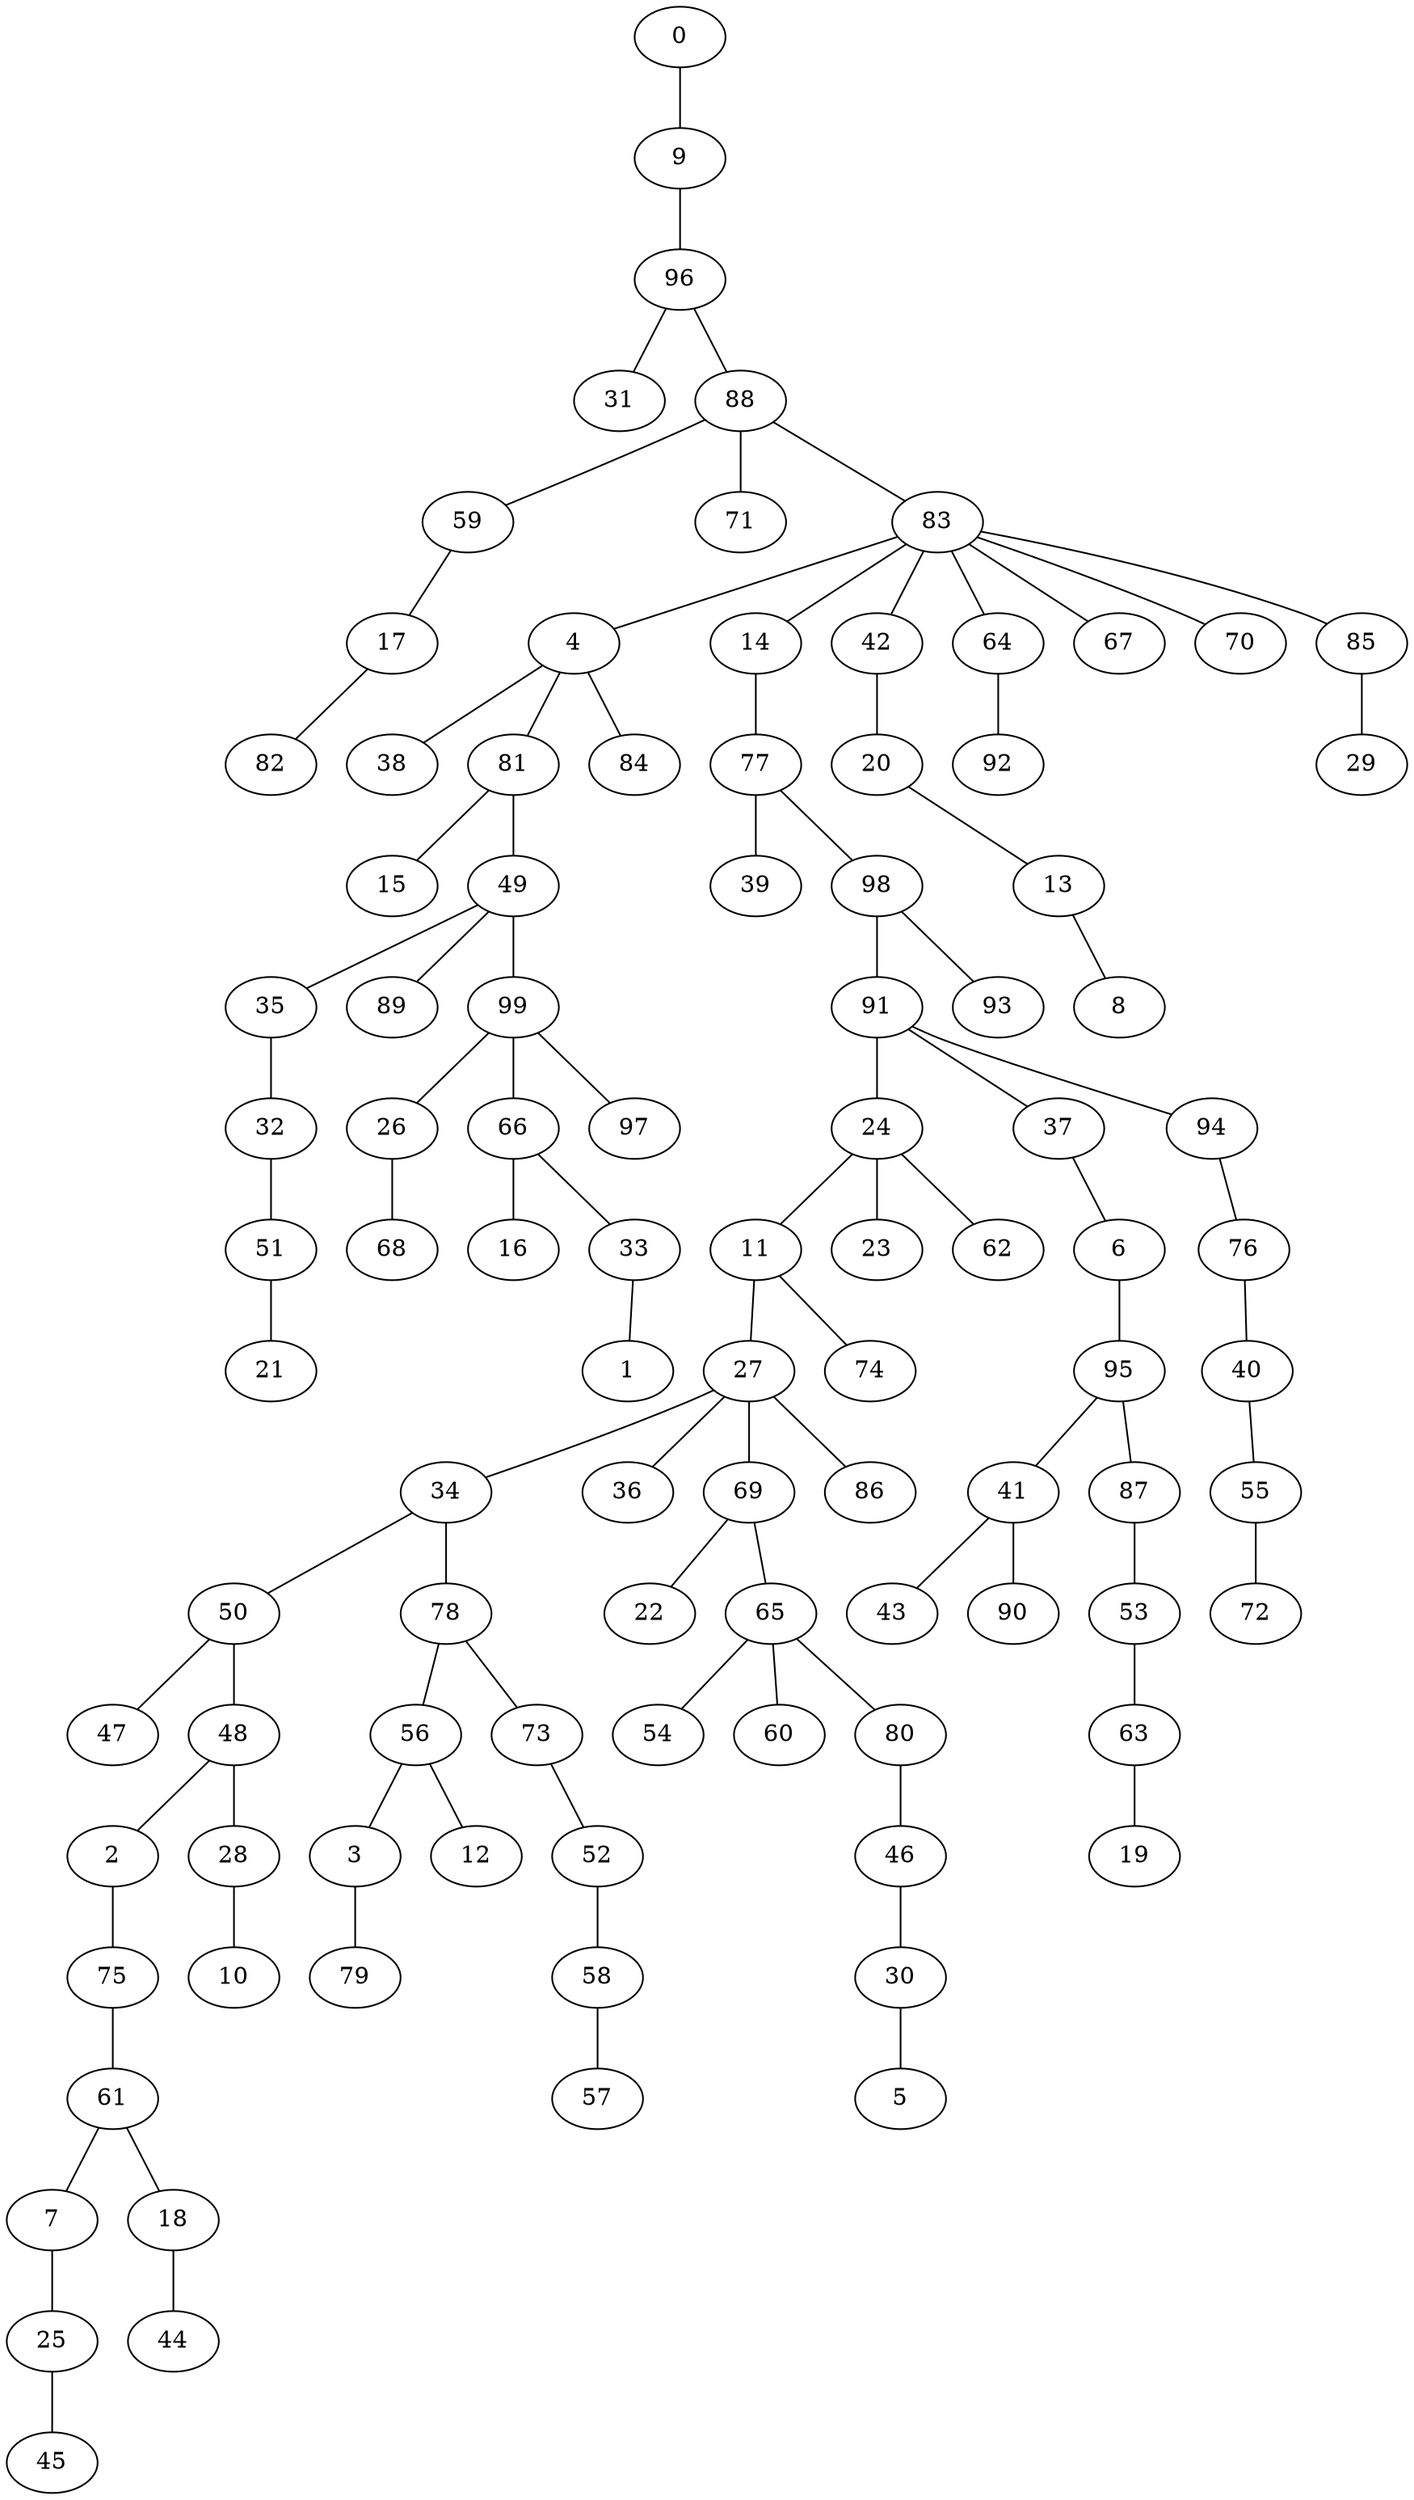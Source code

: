 strict graph "" {
	0 -- 9;
	9 -- 96;
	96 -- 31;
	96 -- 88;
	88 -- 59;
	88 -- 71;
	88 -- 83;
	59 -- 17;
	83 -- 4;
	83 -- 14;
	83 -- 42;
	83 -- 64;
	83 -- 67;
	83 -- 70;
	83 -- 85;
	4 -- 38;
	4 -- 81;
	4 -- 84;
	14 -- 77;
	42 -- 20;
	64 -- 92;
	85 -- 29;
	20 -- 13;
	13 -- 8;
	77 -- 39;
	77 -- 98;
	98 -- 91;
	98 -- 93;
	91 -- 24;
	91 -- 37;
	91 -- 94;
	24 -- 11;
	24 -- 23;
	24 -- 62;
	37 -- 6;
	94 -- 76;
	76 -- 40;
	40 -- 55;
	55 -- 72;
	6 -- 95;
	95 -- 41;
	95 -- 87;
	41 -- 43;
	41 -- 90;
	87 -- 53;
	53 -- 63;
	63 -- 19;
	11 -- 27;
	11 -- 74;
	27 -- 34;
	27 -- 36;
	27 -- 69;
	27 -- 86;
	34 -- 50;
	34 -- 78;
	69 -- 22;
	69 -- 65;
	65 -- 54;
	65 -- 60;
	65 -- 80;
	80 -- 46;
	46 -- 30;
	30 -- 5;
	50 -- 47;
	50 -- 48;
	78 -- 56;
	78 -- 73;
	56 -- 3;
	56 -- 12;
	73 -- 52;
	52 -- 58;
	58 -- 57;
	3 -- 79;
	48 -- 2;
	48 -- 28;
	2 -- 75;
	28 -- 10;
	75 -- 61;
	61 -- 7;
	61 -- 18;
	7 -- 25;
	18 -- 44;
	25 -- 45;
	81 -- 15;
	81 -- 49;
	49 -- 35;
	49 -- 89;
	49 -- 99;
	35 -- 32;
	99 -- 26;
	99 -- 66;
	99 -- 97;
	26 -- 68;
	66 -- 16;
	66 -- 33;
	33 -- 1;
	32 -- 51;
	51 -- 21;
	17 -- 82;
}
